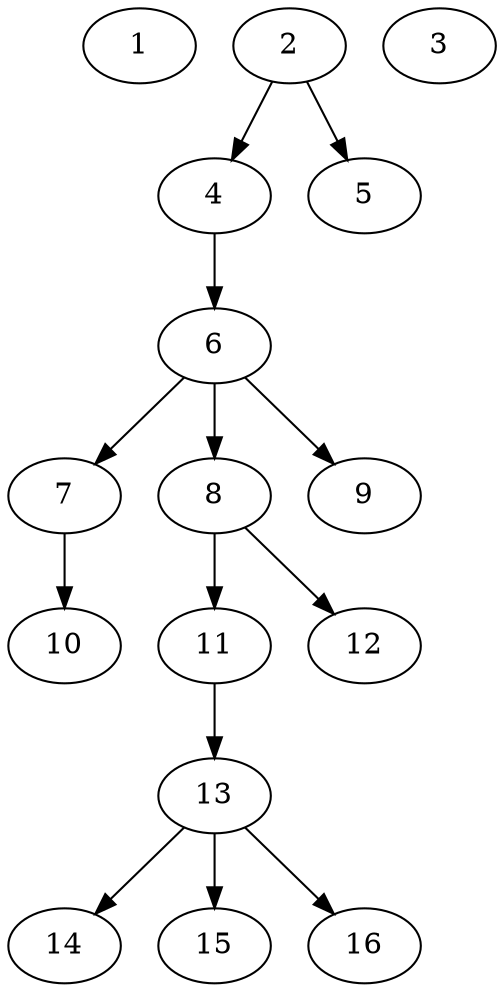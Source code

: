 // DAG (tier=1-easy, mode=data, n=16, ccr=0.350, fat=0.487, density=0.386, regular=0.609, jump=0.026, mindata=1048576, maxdata=8388608)
// DAG automatically generated by daggen at Sun Aug 24 16:33:33 2025
// /home/ermia/Project/Environments/daggen/bin/daggen --dot --ccr 0.350 --fat 0.487 --regular 0.609 --density 0.386 --jump 0.026 --mindata 1048576 --maxdata 8388608 -n 16 
digraph G {
  1 [size="1059736172781229568", alpha="0.08", expect_size="529868086390614784"]
  2 [size="6530618507221446", alpha="0.02", expect_size="3265309253610723"]
  2 -> 4 [size ="11287710924800"]
  2 -> 5 [size ="11287710924800"]
  3 [size="395696524349327488", alpha="0.02", expect_size="197848262174663744"]
  4 [size="2846894695175800", alpha="0.03", expect_size="1423447347587900"]
  4 -> 6 [size ="49167653142528"]
  5 [size="371511270188285504", alpha="0.08", expect_size="185755635094142752"]
  6 [size="306177662971105247232", alpha="0.11", expect_size="153088831485552623616"]
  6 -> 7 [size ="363417349128192"]
  6 -> 8 [size ="363417349128192"]
  6 -> 9 [size ="363417349128192"]
  7 [size="83070787263097072", alpha="0.02", expect_size="41535393631548536"]
  7 -> 10 [size ="78907348877312"]
  8 [size="10015120302276608000", alpha="0.02", expect_size="5007560151138304000"]
  8 -> 11 [size ="37170131763200"]
  8 -> 12 [size ="37170131763200"]
  9 [size="20140698727016824832", alpha="0.05", expect_size="10070349363508412416"]
  10 [size="676666664012846", alpha="0.12", expect_size="338333332006423"]
  11 [size="14348056711196049408", alpha="0.08", expect_size="7174028355598024704"]
  11 -> 13 [size ="47237333778432"]
  12 [size="210633376606187744", alpha="0.03", expect_size="105316688303093872"]
  13 [size="29035589431740968", alpha="0.14", expect_size="14517794715870484"]
  13 -> 14 [size ="506574959280128"]
  13 -> 15 [size ="506574959280128"]
  13 -> 16 [size ="506574959280128"]
  14 [size="207381209991314368", alpha="0.12", expect_size="103690604995657184"]
  15 [size="29286873785787212", alpha="0.03", expect_size="14643436892893606"]
  16 [size="52384825187065921536", alpha="0.12", expect_size="26192412593532960768"]
}